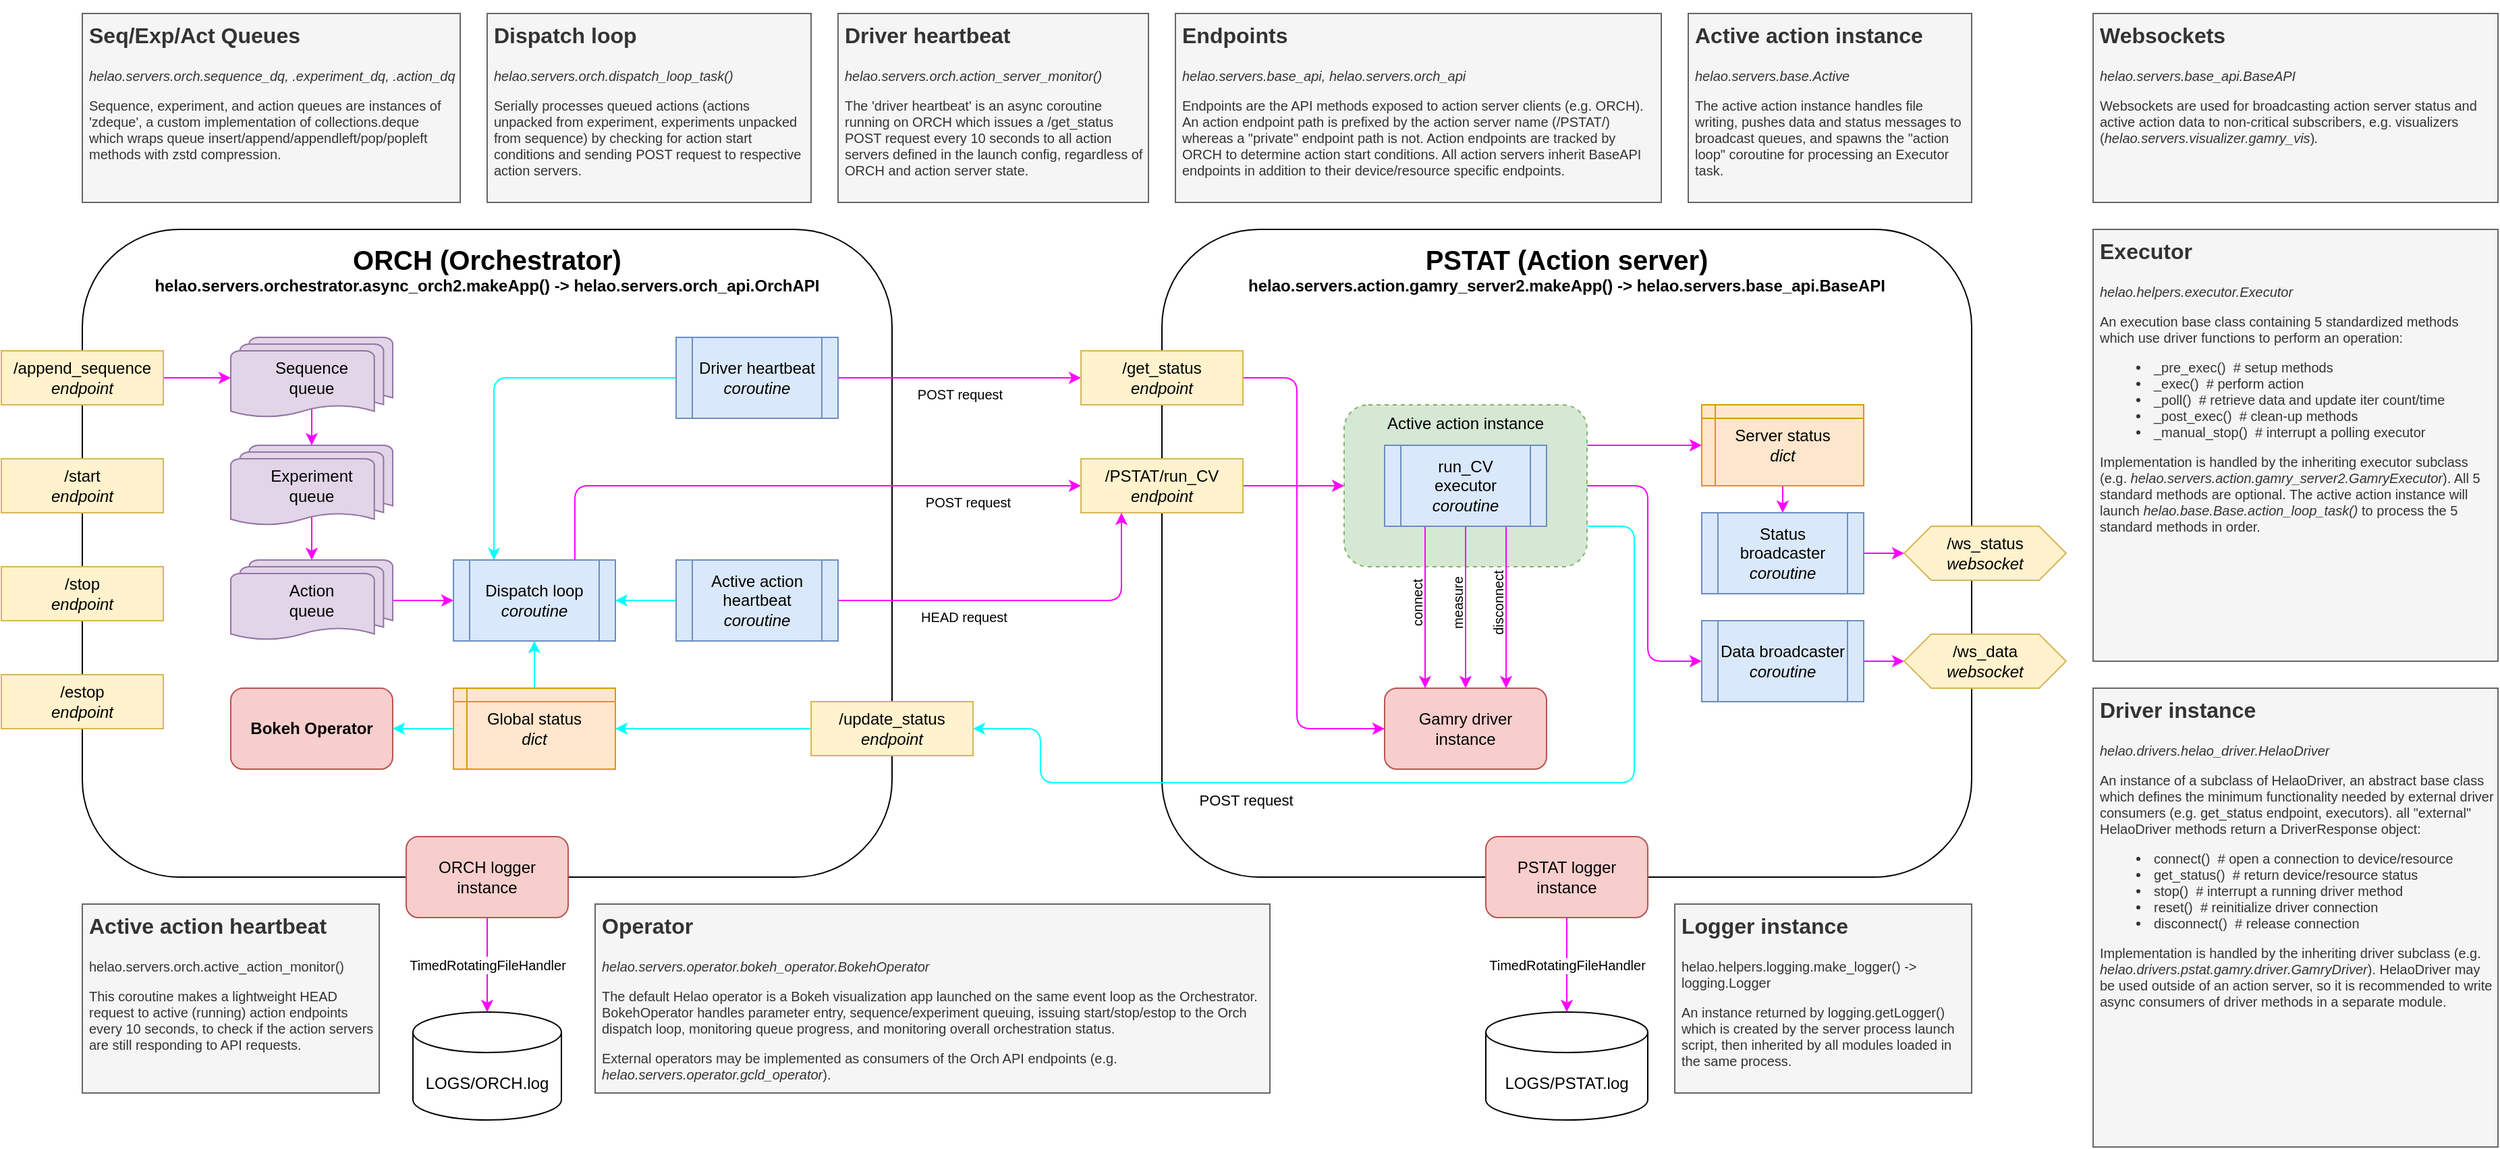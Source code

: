 <mxfile>
    <diagram id="UCgfB4eMcKTBTghjKcvr" name="Page-1">
        <mxGraphModel dx="2363" dy="1580" grid="1" gridSize="10" guides="1" tooltips="1" connect="1" arrows="1" fold="1" page="1" pageScale="1" pageWidth="1100" pageHeight="850" math="0" shadow="0">
            <root>
                <mxCell id="0"/>
                <mxCell id="1" parent="0"/>
                <mxCell id="3" value="" style="rounded=1;whiteSpace=wrap;html=1;" parent="1" vertex="1">
                    <mxGeometry x="70" y="170" width="600" height="480" as="geometry"/>
                </mxCell>
                <mxCell id="6" value="&lt;b style=&quot;font-size: 20px;&quot;&gt;&lt;font style=&quot;font-size: 20px;&quot;&gt;ORCH (Orchestrator)&lt;br&gt;&lt;/font&gt;&lt;/b&gt;&lt;font size=&quot;1&quot;&gt;&lt;b&gt;&lt;font style=&quot;font-size: 12px;&quot;&gt;helao.servers.orchestrator.async_orch2.makeApp() -&amp;gt; helao.servers.orch_api.OrchAPI&lt;/font&gt;&lt;/b&gt;&lt;/font&gt;" style="text;html=1;strokeColor=none;fillColor=none;align=center;verticalAlign=middle;whiteSpace=wrap;rounded=0;fontStyle=0" parent="1" vertex="1">
                    <mxGeometry x="70" y="180" width="600" height="40" as="geometry"/>
                </mxCell>
                <mxCell id="7" value="" style="rounded=1;whiteSpace=wrap;html=1;" parent="1" vertex="1">
                    <mxGeometry x="870" y="170" width="600" height="480" as="geometry"/>
                </mxCell>
                <mxCell id="11" value="&lt;b&gt;&lt;font style=&quot;font-size: 20px;&quot;&gt;PSTAT (Action server)&lt;br&gt;&lt;/font&gt;&lt;/b&gt;&lt;font style=&quot;font-size: 12px;&quot;&gt;&lt;b&gt;&lt;font style=&quot;font-size: 12px;&quot;&gt;helao.servers.action.gamry_server2.makeApp() -&amp;gt; helao.servers.base_api.BaseAPI&lt;/font&gt;&lt;/b&gt;&lt;b&gt;&lt;font style=&quot;font-size: 12px;&quot;&gt;&lt;br&gt;&lt;/font&gt;&lt;/b&gt;&lt;/font&gt;" style="text;html=1;strokeColor=none;fillColor=none;align=center;verticalAlign=middle;whiteSpace=wrap;rounded=0;" parent="1" vertex="1">
                    <mxGeometry x="870" y="180" width="600" height="40" as="geometry"/>
                </mxCell>
                <mxCell id="38" value="POST request" style="edgeStyle=none;html=1;exitX=1;exitY=0.5;exitDx=0;exitDy=0;entryX=0;entryY=0.5;entryDx=0;entryDy=0;labelBackgroundColor=none;fontSize=10;verticalAlign=top;strokeColor=#FF00FF;" parent="1" source="14" target="29" edge="1">
                    <mxGeometry x="-0.001" relative="1" as="geometry">
                        <mxPoint as="offset"/>
                    </mxGeometry>
                </mxCell>
                <mxCell id="97" style="edgeStyle=none;html=1;exitX=0;exitY=0.5;exitDx=0;exitDy=0;entryX=0.25;entryY=0;entryDx=0;entryDy=0;fontSize=12;strokeColor=#00FFFF;" edge="1" parent="1" source="14" target="15">
                    <mxGeometry relative="1" as="geometry">
                        <Array as="points">
                            <mxPoint x="375" y="280"/>
                        </Array>
                    </mxGeometry>
                </mxCell>
                <mxCell id="14" value="Driver heartbeat&lt;br&gt;&lt;i&gt;coroutine&lt;/i&gt;" style="shape=process;whiteSpace=wrap;html=1;backgroundOutline=1;fillColor=#dae8fc;strokeColor=#6c8ebf;" parent="1" vertex="1">
                    <mxGeometry x="510" y="250" width="120" height="60" as="geometry"/>
                </mxCell>
                <mxCell id="39" value="POST request" style="edgeStyle=none;html=1;exitX=0.75;exitY=0;exitDx=0;exitDy=0;entryX=0;entryY=0.5;entryDx=0;entryDy=0;labelBackgroundColor=none;fontSize=10;verticalAlign=top;strokeColor=#FF00FF;" parent="1" source="15" target="28" edge="1">
                    <mxGeometry x="0.609" relative="1" as="geometry">
                        <mxPoint as="offset"/>
                        <Array as="points">
                            <mxPoint x="435" y="360"/>
                        </Array>
                    </mxGeometry>
                </mxCell>
                <mxCell id="15" value="Dispatch loop&lt;br&gt;&lt;i&gt;coroutine&lt;br&gt;&lt;/i&gt;" style="shape=process;whiteSpace=wrap;html=1;backgroundOutline=1;fillColor=#dae8fc;strokeColor=#6c8ebf;" parent="1" vertex="1">
                    <mxGeometry x="345" y="415" width="120" height="60" as="geometry"/>
                </mxCell>
                <mxCell id="68" style="edgeStyle=none;html=1;exitX=0.5;exitY=0.88;exitDx=0;exitDy=0;exitPerimeter=0;entryX=0.5;entryY=0;entryDx=0;entryDy=0;entryPerimeter=0;strokeColor=#FF00FF;" parent="1" source="17" target="65" edge="1">
                    <mxGeometry relative="1" as="geometry"/>
                </mxCell>
                <mxCell id="17" value="Experiment&lt;br&gt;queue" style="strokeWidth=1;html=1;shape=mxgraph.flowchart.multi-document;whiteSpace=wrap;fillColor=#e1d5e7;strokeColor=#9673a6;" parent="1" vertex="1">
                    <mxGeometry x="180" y="330" width="120" height="60" as="geometry"/>
                </mxCell>
                <mxCell id="25" value="Gamry driver&lt;br&gt;instance" style="rounded=1;whiteSpace=wrap;html=1;strokeWidth=1;fillColor=#f8cecc;strokeColor=#b85450;" parent="1" vertex="1">
                    <mxGeometry x="1035" y="510" width="120" height="60" as="geometry"/>
                </mxCell>
                <mxCell id="64" value="POST request" style="edgeStyle=none;html=1;exitX=1;exitY=0.75;exitDx=0;exitDy=0;entryX=1;entryY=0.5;entryDx=0;entryDy=0;verticalAlign=top;strokeColor=#00FFFF;" parent="1" source="46" target="63" edge="1">
                    <mxGeometry x="0.363" relative="1" as="geometry">
                        <Array as="points">
                            <mxPoint x="1220" y="390"/>
                            <mxPoint x="1220" y="580"/>
                            <mxPoint x="780" y="580"/>
                            <mxPoint x="780" y="540"/>
                        </Array>
                        <mxPoint x="1" as="offset"/>
                    </mxGeometry>
                </mxCell>
                <mxCell id="85" style="edgeStyle=none;html=1;exitX=1;exitY=0.25;exitDx=0;exitDy=0;fontSize=12;strokeColor=#FF00FF;" edge="1" parent="1" source="46" target="76">
                    <mxGeometry relative="1" as="geometry"/>
                </mxCell>
                <mxCell id="89" style="edgeStyle=none;html=1;exitX=1;exitY=0.5;exitDx=0;exitDy=0;entryX=0;entryY=0.5;entryDx=0;entryDy=0;fontSize=12;strokeColor=#FF00FF;" edge="1" parent="1" source="46" target="79">
                    <mxGeometry relative="1" as="geometry">
                        <Array as="points">
                            <mxPoint x="1230" y="360"/>
                            <mxPoint x="1230" y="490"/>
                        </Array>
                    </mxGeometry>
                </mxCell>
                <mxCell id="46" value="Active action instance" style="rounded=1;whiteSpace=wrap;html=1;strokeWidth=1;verticalAlign=top;fillColor=#d5e8d4;strokeColor=#82b366;dashed=1;" parent="1" vertex="1">
                    <mxGeometry x="1005" y="300" width="180" height="120" as="geometry"/>
                </mxCell>
                <mxCell id="43" value="connect" style="edgeStyle=none;html=1;exitX=0.25;exitY=1;exitDx=0;exitDy=0;entryX=0.25;entryY=0;entryDx=0;entryDy=0;labelBackgroundColor=none;fontSize=10;horizontal=0;verticalAlign=bottom;strokeColor=#FF00FF;" parent="1" source="26" target="25" edge="1">
                    <mxGeometry relative="1" as="geometry"/>
                </mxCell>
                <mxCell id="44" value="measure" style="edgeStyle=none;html=1;exitX=0.5;exitY=1;exitDx=0;exitDy=0;entryX=0.5;entryY=0;entryDx=0;entryDy=0;labelBackgroundColor=none;fontSize=10;horizontal=0;verticalAlign=bottom;strokeColor=#FF00FF;" parent="1" source="26" target="25" edge="1">
                    <mxGeometry relative="1" as="geometry"/>
                </mxCell>
                <mxCell id="45" value="disconnect" style="edgeStyle=none;html=1;exitX=0.75;exitY=1;exitDx=0;exitDy=0;entryX=0.75;entryY=0;entryDx=0;entryDy=0;labelBackgroundColor=none;fontSize=10;horizontal=0;verticalAlign=bottom;strokeColor=#FF00FF;" parent="1" source="26" target="25" edge="1">
                    <mxGeometry relative="1" as="geometry"/>
                </mxCell>
                <mxCell id="26" value="run_CV&lt;br&gt;executor&lt;br&gt;&lt;i&gt;coroutine&lt;/i&gt;" style="shape=process;whiteSpace=wrap;html=1;backgroundOutline=1;strokeWidth=1;fillColor=#dae8fc;strokeColor=#6c8ebf;" parent="1" vertex="1">
                    <mxGeometry x="1035" y="330" width="120" height="60" as="geometry"/>
                </mxCell>
                <mxCell id="41" style="edgeStyle=none;html=1;exitX=1;exitY=0.5;exitDx=0;exitDy=0;labelBackgroundColor=none;fontSize=10;entryX=0;entryY=0.5;entryDx=0;entryDy=0;strokeColor=#FF00FF;" parent="1" source="28" target="46" edge="1">
                    <mxGeometry relative="1" as="geometry"/>
                </mxCell>
                <mxCell id="28" value="/PSTAT/run_CV&lt;br&gt;&lt;i&gt;endpoint&lt;/i&gt;" style="rounded=0;whiteSpace=wrap;html=1;strokeWidth=1;fillColor=#fff2cc;strokeColor=#d6b656;" parent="1" vertex="1">
                    <mxGeometry x="810" y="340" width="120" height="40" as="geometry"/>
                </mxCell>
                <mxCell id="42" style="edgeStyle=none;html=1;exitX=1;exitY=0.5;exitDx=0;exitDy=0;entryX=0;entryY=0.5;entryDx=0;entryDy=0;labelBackgroundColor=none;fontSize=10;strokeColor=#FF00FF;" parent="1" source="29" target="25" edge="1">
                    <mxGeometry relative="1" as="geometry">
                        <Array as="points">
                            <mxPoint x="970" y="280"/>
                            <mxPoint x="970" y="540"/>
                        </Array>
                    </mxGeometry>
                </mxCell>
                <mxCell id="29" value="/get_status&lt;br&gt;&lt;i&gt;endpoint&lt;/i&gt;" style="rounded=0;whiteSpace=wrap;html=1;strokeWidth=1;fillColor=#fff2cc;strokeColor=#d6b656;" parent="1" vertex="1">
                    <mxGeometry x="810" y="260" width="120" height="40" as="geometry"/>
                </mxCell>
                <mxCell id="48" value="HEAD request" style="edgeStyle=none;html=1;exitX=1;exitY=0.5;exitDx=0;exitDy=0;entryX=0.25;entryY=1;entryDx=0;entryDy=0;labelBackgroundColor=none;fontSize=10;verticalAlign=top;strokeColor=#FF00FF;" parent="1" source="30" target="28" edge="1">
                    <mxGeometry x="-0.322" relative="1" as="geometry">
                        <Array as="points">
                            <mxPoint x="840" y="445"/>
                        </Array>
                        <mxPoint as="offset"/>
                    </mxGeometry>
                </mxCell>
                <mxCell id="99" style="edgeStyle=none;html=1;exitX=0;exitY=0.5;exitDx=0;exitDy=0;fontSize=12;strokeColor=#00FFFF;" edge="1" parent="1" source="30" target="15">
                    <mxGeometry relative="1" as="geometry"/>
                </mxCell>
                <mxCell id="30" value="Active action heartbeat&lt;br&gt;&lt;i&gt;coroutine&lt;/i&gt;" style="shape=process;whiteSpace=wrap;html=1;backgroundOutline=1;fillColor=#dae8fc;strokeColor=#6c8ebf;" parent="1" vertex="1">
                    <mxGeometry x="510" y="415" width="120" height="60" as="geometry"/>
                </mxCell>
                <UserObject label="LOGS/PSTAT.log" id="31">
                    <mxCell style="shape=cylinder3;whiteSpace=wrap;html=1;boundedLbl=1;backgroundOutline=1;size=15;strokeWidth=1;" parent="1" vertex="1">
                        <mxGeometry x="1110" y="750" width="120" height="80" as="geometry"/>
                    </mxCell>
                </UserObject>
                <mxCell id="32" value="LOGS/ORCH.log" style="shape=cylinder3;whiteSpace=wrap;html=1;boundedLbl=1;backgroundOutline=1;size=15;strokeWidth=1;" parent="1" vertex="1">
                    <mxGeometry x="315" y="750" width="110" height="80" as="geometry"/>
                </mxCell>
                <mxCell id="37" value="TimedRotatingFileHandler" style="edgeStyle=none;html=1;exitX=0.5;exitY=1;exitDx=0;exitDy=0;entryX=0.5;entryY=0;entryDx=0;entryDy=0;entryPerimeter=0;labelBackgroundColor=default;fontSize=10;strokeColor=#FF00FF;" parent="1" source="33" target="31" edge="1">
                    <mxGeometry relative="1" as="geometry"/>
                </mxCell>
                <mxCell id="33" value="PSTAT logger instance" style="rounded=1;whiteSpace=wrap;html=1;strokeWidth=1;fillColor=#f8cecc;strokeColor=#b85450;" parent="1" vertex="1">
                    <mxGeometry x="1110" y="620" width="120" height="60" as="geometry"/>
                </mxCell>
                <mxCell id="35" value="&lt;font style=&quot;font-size: 10px;&quot;&gt;TimedRotatingFileHandler&lt;/font&gt;" style="edgeStyle=none;html=1;exitX=0.5;exitY=1;exitDx=0;exitDy=0;entryX=0.5;entryY=0;entryDx=0;entryDy=0;entryPerimeter=0;strokeColor=#FF00FF;" parent="1" source="34" target="32" edge="1">
                    <mxGeometry relative="1" as="geometry">
                        <mxPoint as="offset"/>
                    </mxGeometry>
                </mxCell>
                <mxCell id="34" value="ORCH logger instance" style="rounded=1;whiteSpace=wrap;html=1;strokeWidth=1;fillColor=#f8cecc;strokeColor=#b85450;" parent="1" vertex="1">
                    <mxGeometry x="310" y="620" width="120" height="60" as="geometry"/>
                </mxCell>
                <mxCell id="52" value="&lt;h1&gt;&lt;font style=&quot;font-size: 16px;&quot;&gt;Driver heartbeat&lt;/font&gt;&lt;/h1&gt;&lt;div&gt;&lt;i&gt;helao.servers.orch.action_server_monitor()&lt;/i&gt;&lt;/div&gt;&lt;p&gt;The 'driver heartbeat' is an async coroutine running on ORCH which issues a /get_status POST request every 10 seconds to all action servers defined in the launch config, regardless of ORCH and action server state.&lt;br&gt;&lt;/p&gt;" style="text;html=1;strokeColor=#666666;fillColor=#f5f5f5;spacing=5;spacingTop=-20;whiteSpace=wrap;overflow=hidden;rounded=0;strokeWidth=1;fontSize=10;labelBackgroundColor=none;fontColor=#333333;" parent="1" vertex="1">
                    <mxGeometry x="630" y="10" width="230" height="140" as="geometry"/>
                </mxCell>
                <mxCell id="53" value="&lt;h1&gt;&lt;font style=&quot;font-size: 16px;&quot;&gt;Active action heartbeat&lt;/font&gt;&lt;/h1&gt;&lt;div&gt;helao.servers.orch.active_action_monitor()&lt;br&gt;&lt;/div&gt;&lt;p&gt;This coroutine makes a lightweight HEAD request to active (running) action endpoints every 10 seconds, to check if the action servers are still responding to API requests.&lt;br&gt;&lt;/p&gt;" style="text;html=1;strokeColor=#666666;fillColor=#f5f5f5;spacing=5;spacingTop=-20;whiteSpace=wrap;overflow=hidden;rounded=0;strokeWidth=1;fontSize=10;labelBackgroundColor=none;fontColor=#333333;" parent="1" vertex="1">
                    <mxGeometry x="70" y="670" width="220" height="140" as="geometry"/>
                </mxCell>
                <mxCell id="54" value="&lt;h1&gt;&lt;font style=&quot;font-size: 16px;&quot;&gt;Seq/Exp/Act Queues&lt;/font&gt;&lt;/h1&gt;&lt;div&gt;&lt;i&gt;helao.servers.orch.sequence_dq, .experiment_dq, .action_dq&lt;/i&gt;&lt;br&gt;&lt;/div&gt;&lt;p&gt;Sequence, experiment, and action queues are instances of 'zdeque', a custom implementation of collections.deque which wraps queue insert/append/appendleft/pop/popleft methods with zstd compression.&lt;/p&gt;" style="text;html=1;strokeColor=#666666;fillColor=#f5f5f5;spacing=5;spacingTop=-20;whiteSpace=wrap;overflow=hidden;rounded=0;strokeWidth=1;fontSize=10;labelBackgroundColor=none;fontColor=#333333;" parent="1" vertex="1">
                    <mxGeometry x="70" y="10" width="280" height="140" as="geometry"/>
                </mxCell>
                <mxCell id="55" value="&lt;h1&gt;&lt;font style=&quot;font-size: 16px;&quot;&gt;Dispatch loop&lt;/font&gt;&lt;/h1&gt;&lt;div&gt;&lt;i&gt;helao.servers.orch.dispatch_loop_task()&lt;/i&gt;&lt;br&gt;&lt;/div&gt;&lt;p&gt;Serially processes queued actions (actions unpacked from experiment, experiments unpacked from sequence) by checking for action start conditions and sending POST request to respective action servers.&lt;br&gt;&lt;/p&gt;" style="text;html=1;strokeColor=#666666;fillColor=#f5f5f5;spacing=5;spacingTop=-20;whiteSpace=wrap;overflow=hidden;rounded=0;strokeWidth=1;fontSize=10;labelBackgroundColor=none;fontColor=#333333;" parent="1" vertex="1">
                    <mxGeometry x="370" y="10" width="240" height="140" as="geometry"/>
                </mxCell>
                <mxCell id="56" value="&lt;h1&gt;&lt;font style=&quot;font-size: 16px;&quot;&gt;Logger instance&lt;/font&gt;&lt;/h1&gt;&lt;div&gt;helao.helpers.logging.make_logger() -&amp;gt; logging.Logger&lt;br&gt;&lt;/div&gt;&lt;p&gt;An instance returned by logging.getLogger() which is created by the server process launch script, then inherited by all modules loaded in the same process.&lt;br&gt;&lt;/p&gt;" style="text;html=1;strokeColor=#666666;fillColor=#f5f5f5;spacing=5;spacingTop=-20;whiteSpace=wrap;overflow=hidden;rounded=0;strokeWidth=1;fontSize=10;labelBackgroundColor=none;fontColor=#333333;" parent="1" vertex="1">
                    <mxGeometry x="1250" y="670" width="220" height="140" as="geometry"/>
                </mxCell>
                <mxCell id="57" value="&lt;h1&gt;&lt;font style=&quot;font-size: 16px;&quot;&gt;Endpoints&lt;/font&gt;&lt;/h1&gt;&lt;div&gt;&lt;i&gt;helao.servers.base_api, helao.servers.orch_api&lt;/i&gt;&lt;br&gt;&lt;/div&gt;&lt;p&gt;Endpoints are the API methods exposed to action server clients (e.g. ORCH). An action endpoint path is prefixed by the action server name (/PSTAT/) whereas a &quot;private&quot; endpoint path is not. Action endpoints are tracked by ORCH to determine action start conditions. All action servers inherit BaseAPI endpoints in addition to their device/resource specific endpoints.&lt;br&gt;&lt;/p&gt;" style="text;html=1;strokeColor=#666666;fillColor=#f5f5f5;spacing=5;spacingTop=-20;whiteSpace=wrap;overflow=hidden;rounded=0;strokeWidth=1;fontSize=10;labelBackgroundColor=none;fontColor=#333333;" parent="1" vertex="1">
                    <mxGeometry x="880" y="10" width="360" height="140" as="geometry"/>
                </mxCell>
                <mxCell id="58" value="&lt;h1&gt;&lt;font style=&quot;font-size: 16px;&quot;&gt;Active action instance&lt;/font&gt;&lt;/h1&gt;&lt;div&gt;&lt;i&gt;helao.servers.base.Active&lt;/i&gt;&lt;br&gt;&lt;/div&gt;&lt;p&gt;The active action instance handles file writing, pushes data and status messages to broadcast queues, and spawns the &quot;action loop&quot; coroutine for processing an Executor task.&lt;br&gt;&lt;/p&gt;" style="text;html=1;strokeColor=#666666;fillColor=#f5f5f5;spacing=5;spacingTop=-20;whiteSpace=wrap;overflow=hidden;rounded=0;strokeWidth=1;fontSize=10;labelBackgroundColor=none;fontColor=#333333;" parent="1" vertex="1">
                    <mxGeometry x="1260" y="10" width="210" height="140" as="geometry"/>
                </mxCell>
                <mxCell id="59" value="&lt;h1&gt;&lt;font style=&quot;font-size: 16px;&quot;&gt;Executor&lt;/font&gt;&lt;br&gt;&lt;/h1&gt;&lt;p&gt;&lt;i&gt;helao.helpers.executor.Executor&lt;/i&gt;&lt;br&gt;&lt;/p&gt;&lt;p&gt;An execution base class containing 5 standardized methods which use driver functions to perform an operation:&lt;/p&gt;&lt;ul&gt;&lt;li&gt;_pre_exec()&amp;nbsp; # setup methods&lt;br&gt;&lt;/li&gt;&lt;li&gt;_exec()&amp;nbsp; # perform action&lt;br&gt;&lt;/li&gt;&lt;li&gt;_poll()&amp;nbsp; # retrieve data and update iter count/time&lt;br&gt;&lt;/li&gt;&lt;li&gt;_post_exec()&amp;nbsp; # clean-up methods&lt;br&gt;&lt;/li&gt;&lt;li&gt;_manual_stop()&amp;nbsp; # interrupt a polling executor&lt;br&gt;&lt;/li&gt;&lt;/ul&gt;&lt;div&gt;Implementation is handled by the inheriting executor subclass (e.g. &lt;i&gt;helao.servers.action.gamry_server2.GamryExecutor&lt;/i&gt;). All 5 standard methods are optional. The active action instance will launch &lt;i&gt;helao.base.Base.action_loop_task()&lt;/i&gt; to process the 5 standard methods in order.&lt;br&gt;&lt;/div&gt;" style="text;html=1;strokeColor=#666666;fillColor=#f5f5f5;spacing=5;spacingTop=-20;whiteSpace=wrap;overflow=hidden;rounded=0;strokeWidth=1;fontSize=10;labelBackgroundColor=none;fontColor=#333333;" parent="1" vertex="1">
                    <mxGeometry x="1560" y="170" width="300" height="320" as="geometry"/>
                </mxCell>
                <mxCell id="60" value="&lt;h1&gt;&lt;font style=&quot;font-size: 16px;&quot;&gt;Driver instance&lt;/font&gt;&lt;br&gt;&lt;/h1&gt;&lt;p&gt;&lt;i&gt;helao.drivers.helao_driver.HelaoDriver&lt;/i&gt;&lt;br&gt;&lt;/p&gt;&lt;p&gt;An instance of a subclass of HelaoDriver, an abstract base class which defines the minimum functionality needed by external driver consumers (e.g. get_status endpoint, executors). all &quot;external&quot; HelaoDriver methods return a DriverResponse object:&lt;/p&gt;&lt;ul&gt;&lt;li&gt;connect()&amp;nbsp; # open a connection to device/resource&lt;br&gt;&lt;/li&gt;&lt;li&gt;get_status()&amp;nbsp; # return device/resource status&lt;br&gt;&lt;/li&gt;&lt;li&gt;stop()&amp;nbsp; # interrupt a running driver method&lt;br&gt;&lt;/li&gt;&lt;li&gt;reset()&amp;nbsp; # reinitialize driver connection&lt;br&gt;&lt;/li&gt;&lt;li&gt;disconnect()&amp;nbsp; # release connection&lt;br&gt;&lt;/li&gt;&lt;/ul&gt;Implementation is handled by the inheriting driver subclass (e.g. &lt;i&gt;helao.drivers.pstat.gamry.driver.GamryDriver&lt;/i&gt;). HelaoDriver may be used outside of an action server, so it is recommended to write async consumers of driver methods in a separate module." style="text;html=1;strokeColor=#666666;fillColor=#f5f5f5;spacing=5;spacingTop=-20;whiteSpace=wrap;overflow=hidden;rounded=0;strokeWidth=1;fontSize=10;labelBackgroundColor=none;fontColor=#333333;" parent="1" vertex="1">
                    <mxGeometry x="1560" y="510" width="300" height="340" as="geometry"/>
                </mxCell>
                <mxCell id="61" value="Bokeh Operator&lt;i&gt;&lt;br&gt;&lt;span style=&quot;font-weight: normal;&quot;&gt;&lt;/span&gt;&lt;span style=&quot;font-weight: normal;&quot;&gt;&lt;/span&gt;&lt;/i&gt;" style="rounded=1;whiteSpace=wrap;html=1;fillColor=#f8cecc;strokeColor=#b85450;verticalAlign=middle;fontStyle=1" parent="1" vertex="1">
                    <mxGeometry x="180" y="510" width="120" height="60" as="geometry"/>
                </mxCell>
                <mxCell id="62" value="&lt;h1&gt;&lt;font style=&quot;font-size: 16px;&quot;&gt;Operator&lt;/font&gt;&lt;/h1&gt;&lt;div&gt;&lt;i&gt;helao.servers.operator.bokeh_operator.BokehOperator&lt;/i&gt;&lt;br&gt;&lt;/div&gt;&lt;p&gt;The default Helao operator is a Bokeh visualization app launched on the same event loop as the Orchestrator. BokehOperator handles parameter entry, sequence/experiment queuing, issuing start/stop/estop to the Orch dispatch loop, monitoring queue progress, and monitoring overall orchestration status.&lt;br&gt;&lt;/p&gt;&lt;p&gt;External operators may be implemented as consumers of the Orch API endpoints (e.g. &lt;i&gt;helao.servers.operator.gcld_operator&lt;/i&gt;).&lt;br&gt;&lt;/p&gt;" style="text;html=1;strokeColor=#666666;fillColor=#f5f5f5;spacing=5;spacingTop=-20;whiteSpace=wrap;overflow=hidden;rounded=0;strokeWidth=1;fontSize=10;labelBackgroundColor=none;fontColor=#333333;" parent="1" vertex="1">
                    <mxGeometry x="450" y="670" width="500" height="140" as="geometry"/>
                </mxCell>
                <mxCell id="91" style="edgeStyle=none;html=1;exitX=0;exitY=0.5;exitDx=0;exitDy=0;entryX=1;entryY=0.5;entryDx=0;entryDy=0;fontSize=12;strokeColor=#00FFFF;" edge="1" parent="1" source="63" target="75">
                    <mxGeometry relative="1" as="geometry"/>
                </mxCell>
                <mxCell id="63" value="/update_status&lt;br&gt;&lt;i&gt;endpoint&lt;/i&gt;" style="rounded=0;whiteSpace=wrap;html=1;strokeWidth=1;fillColor=#fff2cc;strokeColor=#d6b656;" parent="1" vertex="1">
                    <mxGeometry x="610" y="520" width="120" height="40" as="geometry"/>
                </mxCell>
                <mxCell id="69" style="edgeStyle=none;html=1;exitX=1;exitY=0.5;exitDx=0;exitDy=0;exitPerimeter=0;entryX=0;entryY=0.5;entryDx=0;entryDy=0;strokeColor=#FF00FF;" parent="1" source="65" target="15" edge="1">
                    <mxGeometry relative="1" as="geometry"/>
                </mxCell>
                <mxCell id="65" value="Action&lt;br&gt;queue" style="strokeWidth=1;html=1;shape=mxgraph.flowchart.multi-document;whiteSpace=wrap;fillColor=#e1d5e7;strokeColor=#9673a6;" parent="1" vertex="1">
                    <mxGeometry x="180" y="415" width="120" height="60" as="geometry"/>
                </mxCell>
                <mxCell id="67" style="edgeStyle=none;html=1;exitX=0.5;exitY=0.88;exitDx=0;exitDy=0;exitPerimeter=0;entryX=0.5;entryY=0;entryDx=0;entryDy=0;entryPerimeter=0;strokeColor=#FF00FF;" parent="1" source="66" target="17" edge="1">
                    <mxGeometry relative="1" as="geometry">
                        <mxPoint x="240" y="320" as="targetPoint"/>
                    </mxGeometry>
                </mxCell>
                <mxCell id="66" value="Sequence&lt;br&gt;queue" style="strokeWidth=1;html=1;shape=mxgraph.flowchart.multi-document;whiteSpace=wrap;fillColor=#e1d5e7;strokeColor=#9673a6;" parent="1" vertex="1">
                    <mxGeometry x="180" y="250" width="120" height="60" as="geometry"/>
                </mxCell>
                <mxCell id="71" style="edgeStyle=none;html=1;exitX=1;exitY=0.5;exitDx=0;exitDy=0;entryX=0;entryY=0.5;entryDx=0;entryDy=0;entryPerimeter=0;strokeColor=#FF00FF;" parent="1" source="70" target="66" edge="1">
                    <mxGeometry relative="1" as="geometry"/>
                </mxCell>
                <mxCell id="70" value="/append_sequence&lt;br&gt;&lt;i&gt;endpoint&lt;/i&gt;" style="rounded=0;whiteSpace=wrap;html=1;strokeWidth=1;fillColor=#fff2cc;strokeColor=#d6b656;" parent="1" vertex="1">
                    <mxGeometry x="10" y="260" width="120" height="40" as="geometry"/>
                </mxCell>
                <mxCell id="72" value="/start&lt;br&gt;&lt;i&gt;endpoint&lt;/i&gt;" style="rounded=0;whiteSpace=wrap;html=1;strokeWidth=1;fillColor=#fff2cc;strokeColor=#d6b656;" parent="1" vertex="1">
                    <mxGeometry x="10" y="340" width="120" height="40" as="geometry"/>
                </mxCell>
                <mxCell id="73" value="/stop&lt;br&gt;&lt;i&gt;endpoint&lt;/i&gt;" style="rounded=0;whiteSpace=wrap;html=1;strokeWidth=1;fillColor=#fff2cc;strokeColor=#d6b656;" parent="1" vertex="1">
                    <mxGeometry x="10" y="420" width="120" height="40" as="geometry"/>
                </mxCell>
                <mxCell id="74" value="/estop&lt;br&gt;&lt;i&gt;endpoint&lt;/i&gt;" style="rounded=0;whiteSpace=wrap;html=1;strokeWidth=1;fillColor=#fff2cc;strokeColor=#d6b656;" parent="1" vertex="1">
                    <mxGeometry x="10" y="500" width="120" height="40" as="geometry"/>
                </mxCell>
                <mxCell id="100" style="edgeStyle=none;html=1;exitX=0.5;exitY=0;exitDx=0;exitDy=0;fontSize=12;strokeColor=#00FFFF;" edge="1" parent="1" source="75" target="15">
                    <mxGeometry relative="1" as="geometry"/>
                </mxCell>
                <mxCell id="103" style="edgeStyle=none;html=1;exitX=0;exitY=0.5;exitDx=0;exitDy=0;strokeColor=#00FFFF;fontSize=12;" edge="1" parent="1" source="75" target="61">
                    <mxGeometry relative="1" as="geometry"/>
                </mxCell>
                <mxCell id="75" value="Global status&lt;br&gt;&lt;i&gt;dict&lt;br&gt;&lt;/i&gt;" style="shape=internalStorage;whiteSpace=wrap;html=1;backgroundOutline=1;fontSize=12;dx=10;dy=10;fillColor=#ffe6cc;strokeColor=#d79b00;" vertex="1" parent="1">
                    <mxGeometry x="345" y="510" width="120" height="60" as="geometry"/>
                </mxCell>
                <mxCell id="88" style="edgeStyle=none;html=1;exitX=0.5;exitY=1;exitDx=0;exitDy=0;entryX=0.5;entryY=0;entryDx=0;entryDy=0;fontSize=12;strokeColor=#FF00FF;" edge="1" parent="1" source="76" target="78">
                    <mxGeometry relative="1" as="geometry"/>
                </mxCell>
                <mxCell id="76" value="Server status&lt;br&gt;&lt;i&gt;dict&lt;br&gt;&lt;/i&gt;" style="shape=internalStorage;whiteSpace=wrap;html=1;backgroundOutline=1;fontSize=12;dx=10;dy=10;fillColor=#ffe6cc;strokeColor=#d79b00;" vertex="1" parent="1">
                    <mxGeometry x="1270" y="300" width="120" height="60" as="geometry"/>
                </mxCell>
                <mxCell id="86" style="edgeStyle=none;html=1;exitX=1;exitY=0.5;exitDx=0;exitDy=0;fontSize=12;strokeColor=#FF00FF;" edge="1" parent="1" source="78" target="84">
                    <mxGeometry relative="1" as="geometry"/>
                </mxCell>
                <mxCell id="78" value="Status broadcaster&lt;br&gt;&lt;i&gt;coroutine&lt;/i&gt;" style="shape=process;whiteSpace=wrap;html=1;backgroundOutline=1;fillColor=#dae8fc;strokeColor=#6c8ebf;" vertex="1" parent="1">
                    <mxGeometry x="1270" y="380" width="120" height="60" as="geometry"/>
                </mxCell>
                <mxCell id="90" style="edgeStyle=none;html=1;exitX=1;exitY=0.5;exitDx=0;exitDy=0;entryX=0;entryY=0.5;entryDx=0;entryDy=0;fontSize=12;strokeColor=#FF00FF;" edge="1" parent="1" source="79" target="83">
                    <mxGeometry relative="1" as="geometry"/>
                </mxCell>
                <mxCell id="79" value="Data broadcaster&lt;br&gt;&lt;i&gt;coroutine&lt;/i&gt;" style="shape=process;whiteSpace=wrap;html=1;backgroundOutline=1;fillColor=#dae8fc;strokeColor=#6c8ebf;" vertex="1" parent="1">
                    <mxGeometry x="1270" y="460" width="120" height="60" as="geometry"/>
                </mxCell>
                <mxCell id="83" value="/ws_data&lt;br&gt;&lt;i&gt;websocket&lt;/i&gt;" style="shape=hexagon;perimeter=hexagonPerimeter2;whiteSpace=wrap;html=1;fixedSize=1;fontSize=12;fillColor=#fff2cc;strokeColor=#d6b656;" vertex="1" parent="1">
                    <mxGeometry x="1420" y="470" width="120" height="40" as="geometry"/>
                </mxCell>
                <mxCell id="84" value="/ws_status&lt;br&gt;&lt;i&gt;websocket&lt;/i&gt;" style="shape=hexagon;perimeter=hexagonPerimeter2;whiteSpace=wrap;html=1;fixedSize=1;fontSize=12;fillColor=#fff2cc;strokeColor=#d6b656;" vertex="1" parent="1">
                    <mxGeometry x="1420" y="390" width="120" height="40" as="geometry"/>
                </mxCell>
                <mxCell id="102" value="&lt;h1&gt;&lt;font style=&quot;font-size: 16px;&quot;&gt;Websockets&lt;/font&gt;&lt;/h1&gt;&lt;div&gt;&lt;i&gt;helao.servers.base_api.BaseAPI&lt;/i&gt;&lt;br&gt;&lt;/div&gt;&lt;p&gt;Websockets are used for broadcasting action server status and active action data to non-critical subscribers, e.g. visualizers (&lt;i&gt;helao.servers.visualizer.gamry_vis&lt;/i&gt;)&lt;i&gt;. &lt;/i&gt;&lt;br&gt;&lt;/p&gt;" style="text;html=1;strokeColor=#666666;fillColor=#f5f5f5;spacing=5;spacingTop=-20;whiteSpace=wrap;overflow=hidden;rounded=0;strokeWidth=1;fontSize=10;labelBackgroundColor=none;fontColor=#333333;" vertex="1" parent="1">
                    <mxGeometry x="1560" y="10" width="300" height="140" as="geometry"/>
                </mxCell>
            </root>
        </mxGraphModel>
    </diagram>
</mxfile>
